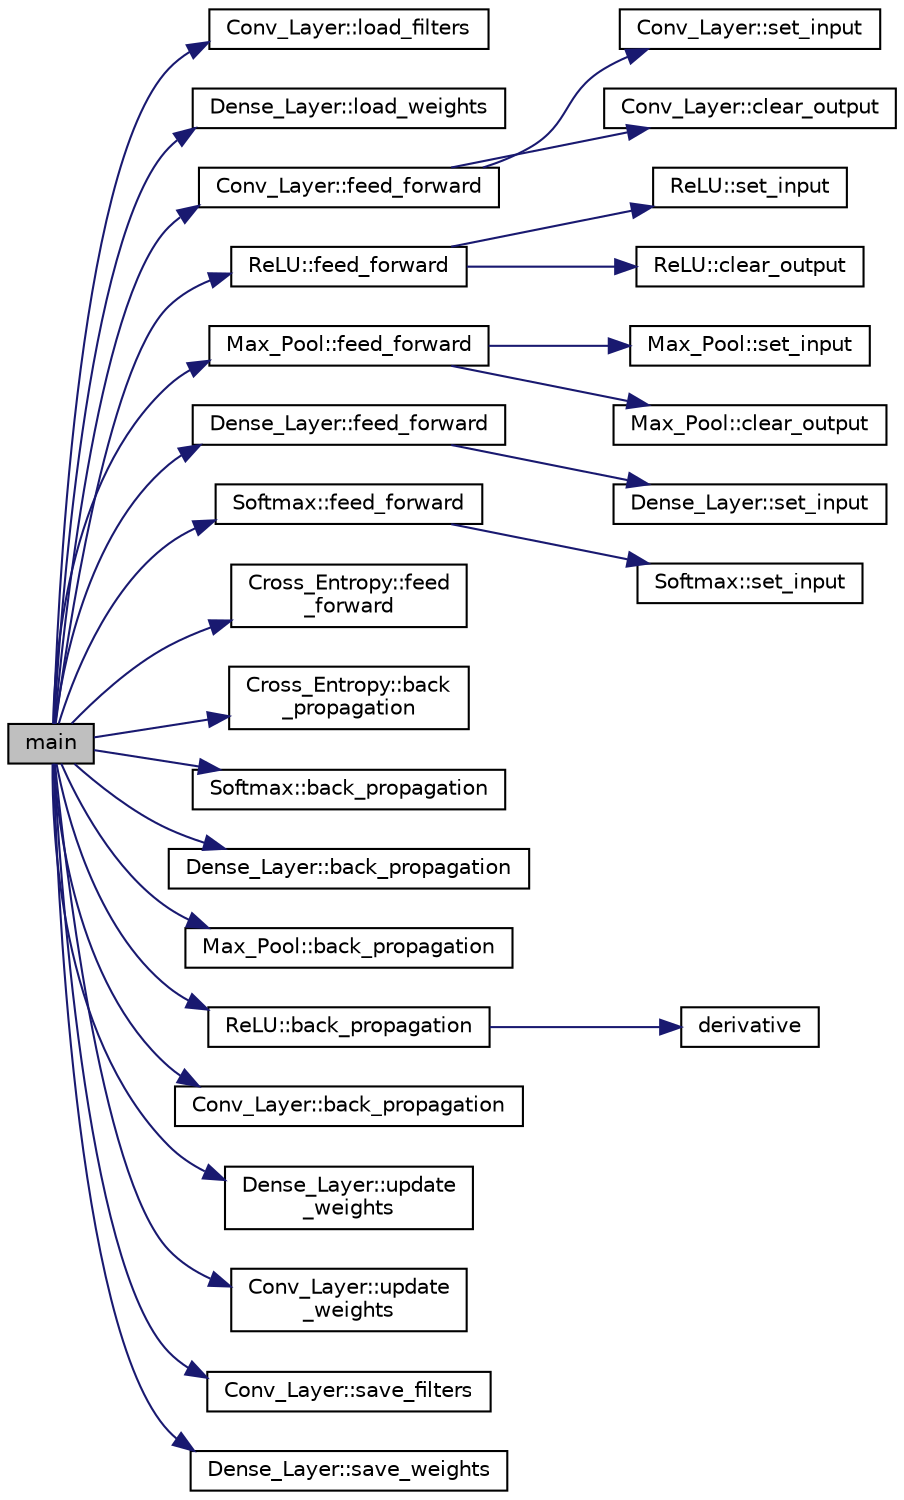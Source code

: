 digraph "main"
{
 // LATEX_PDF_SIZE
  edge [fontname="Helvetica",fontsize="10",labelfontname="Helvetica",labelfontsize="10"];
  node [fontname="Helvetica",fontsize="10",shape=record];
  rankdir="LR";
  Node0 [label="main",height=0.2,width=0.4,color="black", fillcolor="grey75", style="filled", fontcolor="black",tooltip=" "];
  Node0 -> Node1 [color="midnightblue",fontsize="10",style="solid",fontname="Helvetica"];
  Node1 [label="Conv_Layer::load_filters",height=0.2,width=0.4,color="black", fillcolor="white", style="filled",URL="$classConv__Layer.html#a1184ef4a42762dcfdabe5c6cf5aa3fc2",tooltip="Load filters from local file."];
  Node0 -> Node2 [color="midnightblue",fontsize="10",style="solid",fontname="Helvetica"];
  Node2 [label="Dense_Layer::load_weights",height=0.2,width=0.4,color="black", fillcolor="white", style="filled",URL="$classDense__Layer.html#a55c0d7dd746942c9904889d32af91cdd",tooltip="Load weights from local file."];
  Node0 -> Node3 [color="midnightblue",fontsize="10",style="solid",fontname="Helvetica"];
  Node3 [label="Conv_Layer::feed_forward",height=0.2,width=0.4,color="black", fillcolor="white", style="filled",URL="$classConv__Layer.html#a890e82fe22c8acf748934aa0c4a021b6",tooltip="Forward pass of the Convolutional Layer."];
  Node3 -> Node4 [color="midnightblue",fontsize="10",style="solid",fontname="Helvetica"];
  Node4 [label="Conv_Layer::set_input",height=0.2,width=0.4,color="black", fillcolor="white", style="filled",URL="$classConv__Layer.html#a182743caee949ef04477d43a2f638955",tooltip="Set input."];
  Node3 -> Node5 [color="midnightblue",fontsize="10",style="solid",fontname="Helvetica"];
  Node5 [label="Conv_Layer::clear_output",height=0.2,width=0.4,color="black", fillcolor="white", style="filled",URL="$classConv__Layer.html#a0978882f2069185a5879a363f35288ea",tooltip="Clear output."];
  Node0 -> Node6 [color="midnightblue",fontsize="10",style="solid",fontname="Helvetica"];
  Node6 [label="ReLU::feed_forward",height=0.2,width=0.4,color="black", fillcolor="white", style="filled",URL="$classReLU.html#ad672782a5c9c8e25a866607d65c841d0",tooltip="Forward pass of the ReLU Layer."];
  Node6 -> Node7 [color="midnightblue",fontsize="10",style="solid",fontname="Helvetica"];
  Node7 [label="ReLU::set_input",height=0.2,width=0.4,color="black", fillcolor="white", style="filled",URL="$classReLU.html#a37eeb9ac825dac583e672c62a060ab79",tooltip="Set input."];
  Node6 -> Node8 [color="midnightblue",fontsize="10",style="solid",fontname="Helvetica"];
  Node8 [label="ReLU::clear_output",height=0.2,width=0.4,color="black", fillcolor="white", style="filled",URL="$classReLU.html#ab9592200f34970ecd304c8fc8aa4ecb4",tooltip="Clear output."];
  Node0 -> Node9 [color="midnightblue",fontsize="10",style="solid",fontname="Helvetica"];
  Node9 [label="Max_Pool::feed_forward",height=0.2,width=0.4,color="black", fillcolor="white", style="filled",URL="$classMax__Pool.html#ad4363a20fffe82f082839c65297f5830",tooltip="Forward pass of the Maximum Pooling Layer."];
  Node9 -> Node10 [color="midnightblue",fontsize="10",style="solid",fontname="Helvetica"];
  Node10 [label="Max_Pool::set_input",height=0.2,width=0.4,color="black", fillcolor="white", style="filled",URL="$classMax__Pool.html#a69d9ce7fba721d2f9d325eadddf3d465",tooltip="Set input."];
  Node9 -> Node11 [color="midnightblue",fontsize="10",style="solid",fontname="Helvetica"];
  Node11 [label="Max_Pool::clear_output",height=0.2,width=0.4,color="black", fillcolor="white", style="filled",URL="$classMax__Pool.html#aa9350060942e4c3396c588d496ce2033",tooltip="Clear output."];
  Node0 -> Node12 [color="midnightblue",fontsize="10",style="solid",fontname="Helvetica"];
  Node12 [label="Dense_Layer::feed_forward",height=0.2,width=0.4,color="black", fillcolor="white", style="filled",URL="$classDense__Layer.html#afd57c1d1e6d1bdeb61627c0d68757323",tooltip="Forward pass of the Dense Layer."];
  Node12 -> Node13 [color="midnightblue",fontsize="10",style="solid",fontname="Helvetica"];
  Node13 [label="Dense_Layer::set_input",height=0.2,width=0.4,color="black", fillcolor="white", style="filled",URL="$classDense__Layer.html#a4881d4ef85a5c50fd4b934eb1a83af0d",tooltip="Set input."];
  Node0 -> Node14 [color="midnightblue",fontsize="10",style="solid",fontname="Helvetica"];
  Node14 [label="Softmax::feed_forward",height=0.2,width=0.4,color="black", fillcolor="white", style="filled",URL="$classSoftmax.html#ade239aae50f05fdf0ef101732c36a275",tooltip="Forward pass of the Softmax Layer."];
  Node14 -> Node15 [color="midnightblue",fontsize="10",style="solid",fontname="Helvetica"];
  Node15 [label="Softmax::set_input",height=0.2,width=0.4,color="black", fillcolor="white", style="filled",URL="$classSoftmax.html#a7e08e63de5e4fdd79f6d83d19dd7efb2",tooltip="Set input."];
  Node0 -> Node16 [color="midnightblue",fontsize="10",style="solid",fontname="Helvetica"];
  Node16 [label="Cross_Entropy::feed\l_forward",height=0.2,width=0.4,color="black", fillcolor="white", style="filled",URL="$classCross__Entropy.html#aa5514f0126efd6400a65a0a9f057c2b0",tooltip="Forward pass of the Cross Entropy Layer."];
  Node0 -> Node17 [color="midnightblue",fontsize="10",style="solid",fontname="Helvetica"];
  Node17 [label="Cross_Entropy::back\l_propagation",height=0.2,width=0.4,color="black", fillcolor="white", style="filled",URL="$classCross__Entropy.html#a453a6e670bb678fa08da20e98d2ecdc8",tooltip="Backward pass of the Cross Entropy Layer."];
  Node0 -> Node18 [color="midnightblue",fontsize="10",style="solid",fontname="Helvetica"];
  Node18 [label="Softmax::back_propagation",height=0.2,width=0.4,color="black", fillcolor="white", style="filled",URL="$classSoftmax.html#a54cf1dca811ef2a13d87e3cd4d3fd86b",tooltip="Backward pass of the Softmax Layer."];
  Node0 -> Node19 [color="midnightblue",fontsize="10",style="solid",fontname="Helvetica"];
  Node19 [label="Dense_Layer::back_propagation",height=0.2,width=0.4,color="black", fillcolor="white", style="filled",URL="$classDense__Layer.html#afbd66dd92f328e6d8618c1e9be485606",tooltip="Backward pass of the Dense Layer."];
  Node0 -> Node20 [color="midnightblue",fontsize="10",style="solid",fontname="Helvetica"];
  Node20 [label="Max_Pool::back_propagation",height=0.2,width=0.4,color="black", fillcolor="white", style="filled",URL="$classMax__Pool.html#aaf091059b39d426a9630b9e1b8ba8964",tooltip="Backward pass of the Maximum Pooling Layer."];
  Node0 -> Node21 [color="midnightblue",fontsize="10",style="solid",fontname="Helvetica"];
  Node21 [label="ReLU::back_propagation",height=0.2,width=0.4,color="black", fillcolor="white", style="filled",URL="$classReLU.html#a2c38b69e01186e7e00d0ba8b2c5d1416",tooltip="Backward pass of the ReLU Layer."];
  Node21 -> Node22 [color="midnightblue",fontsize="10",style="solid",fontname="Helvetica"];
  Node22 [label="derivative",height=0.2,width=0.4,color="black", fillcolor="white", style="filled",URL="$relu_8cpp.html#a4676c8f16813e0e7d908054adc89de77",tooltip=" "];
  Node0 -> Node23 [color="midnightblue",fontsize="10",style="solid",fontname="Helvetica"];
  Node23 [label="Conv_Layer::back_propagation",height=0.2,width=0.4,color="black", fillcolor="white", style="filled",URL="$classConv__Layer.html#a4c805ad7807bb1a93cab80ec93ecb198",tooltip="Backward pass of the Convolutional Layer."];
  Node0 -> Node24 [color="midnightblue",fontsize="10",style="solid",fontname="Helvetica"];
  Node24 [label="Dense_Layer::update\l_weights",height=0.2,width=0.4,color="black", fillcolor="white", style="filled",URL="$classDense__Layer.html#a0c0ae3bdd47f68e2bfd53c7bd62522bc",tooltip="Update weights of the Dense Layer."];
  Node0 -> Node25 [color="midnightblue",fontsize="10",style="solid",fontname="Helvetica"];
  Node25 [label="Conv_Layer::update\l_weights",height=0.2,width=0.4,color="black", fillcolor="white", style="filled",URL="$classConv__Layer.html#aa481ae18f7b79a6b1bca9beb434807d6",tooltip="Update filters of the Convolutional Layer."];
  Node0 -> Node26 [color="midnightblue",fontsize="10",style="solid",fontname="Helvetica"];
  Node26 [label="Conv_Layer::save_filters",height=0.2,width=0.4,color="black", fillcolor="white", style="filled",URL="$classConv__Layer.html#a71b6d1c2742e76d79baf6b653ee289ca",tooltip="Save filters to local file."];
  Node0 -> Node27 [color="midnightblue",fontsize="10",style="solid",fontname="Helvetica"];
  Node27 [label="Dense_Layer::save_weights",height=0.2,width=0.4,color="black", fillcolor="white", style="filled",URL="$classDense__Layer.html#a18d956868b5a8c91659eb6abc441d578",tooltip="Save weights to local file."];
}
